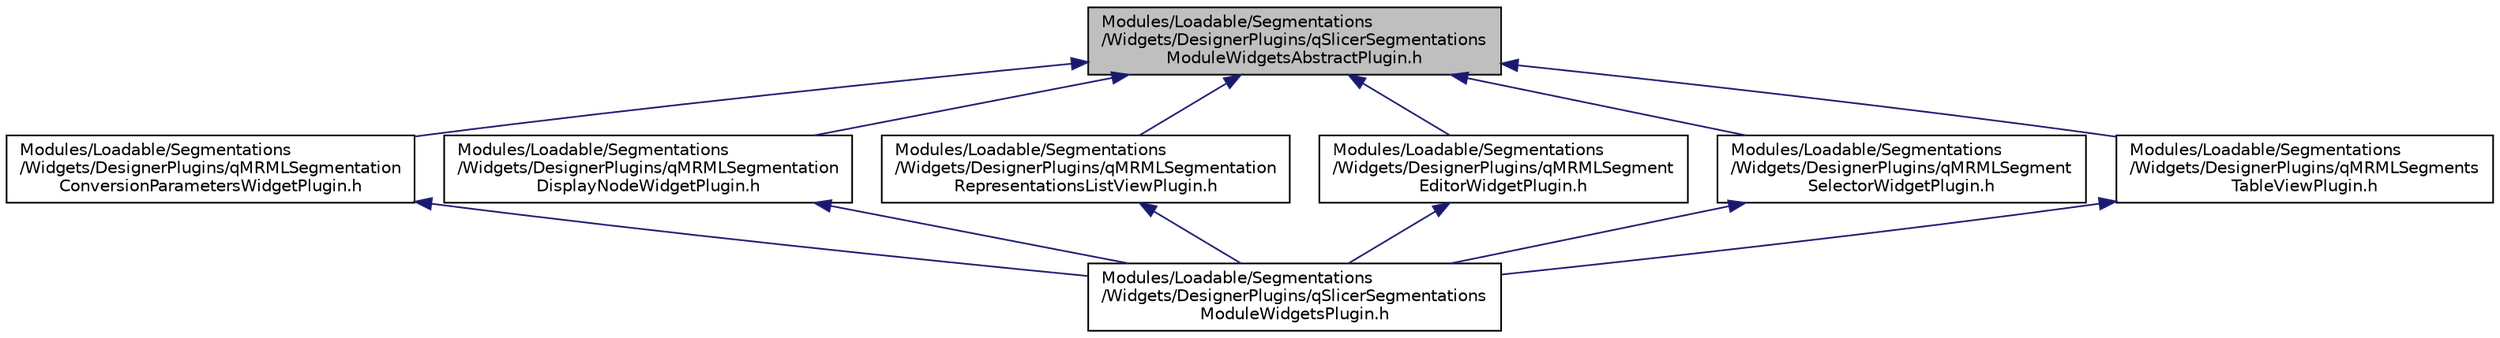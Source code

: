 digraph "Modules/Loadable/Segmentations/Widgets/DesignerPlugins/qSlicerSegmentationsModuleWidgetsAbstractPlugin.h"
{
  bgcolor="transparent";
  edge [fontname="Helvetica",fontsize="10",labelfontname="Helvetica",labelfontsize="10"];
  node [fontname="Helvetica",fontsize="10",shape=record];
  Node4 [label="Modules/Loadable/Segmentations\l/Widgets/DesignerPlugins/qSlicerSegmentations\lModuleWidgetsAbstractPlugin.h",height=0.2,width=0.4,color="black", fillcolor="grey75", style="filled", fontcolor="black"];
  Node4 -> Node5 [dir="back",color="midnightblue",fontsize="10",style="solid",fontname="Helvetica"];
  Node5 [label="Modules/Loadable/Segmentations\l/Widgets/DesignerPlugins/qMRMLSegmentation\lConversionParametersWidgetPlugin.h",height=0.2,width=0.4,color="black",URL="$qMRMLSegmentationConversionParametersWidgetPlugin_8h.html"];
  Node5 -> Node6 [dir="back",color="midnightblue",fontsize="10",style="solid",fontname="Helvetica"];
  Node6 [label="Modules/Loadable/Segmentations\l/Widgets/DesignerPlugins/qSlicerSegmentations\lModuleWidgetsPlugin.h",height=0.2,width=0.4,color="black",URL="$qSlicerSegmentationsModuleWidgetsPlugin_8h.html"];
  Node4 -> Node7 [dir="back",color="midnightblue",fontsize="10",style="solid",fontname="Helvetica"];
  Node7 [label="Modules/Loadable/Segmentations\l/Widgets/DesignerPlugins/qMRMLSegmentation\lDisplayNodeWidgetPlugin.h",height=0.2,width=0.4,color="black",URL="$qMRMLSegmentationDisplayNodeWidgetPlugin_8h.html"];
  Node7 -> Node6 [dir="back",color="midnightblue",fontsize="10",style="solid",fontname="Helvetica"];
  Node4 -> Node8 [dir="back",color="midnightblue",fontsize="10",style="solid",fontname="Helvetica"];
  Node8 [label="Modules/Loadable/Segmentations\l/Widgets/DesignerPlugins/qMRMLSegmentation\lRepresentationsListViewPlugin.h",height=0.2,width=0.4,color="black",URL="$qMRMLSegmentationRepresentationsListViewPlugin_8h.html"];
  Node8 -> Node6 [dir="back",color="midnightblue",fontsize="10",style="solid",fontname="Helvetica"];
  Node4 -> Node9 [dir="back",color="midnightblue",fontsize="10",style="solid",fontname="Helvetica"];
  Node9 [label="Modules/Loadable/Segmentations\l/Widgets/DesignerPlugins/qMRMLSegment\lEditorWidgetPlugin.h",height=0.2,width=0.4,color="black",URL="$qMRMLSegmentEditorWidgetPlugin_8h.html"];
  Node9 -> Node6 [dir="back",color="midnightblue",fontsize="10",style="solid",fontname="Helvetica"];
  Node4 -> Node10 [dir="back",color="midnightblue",fontsize="10",style="solid",fontname="Helvetica"];
  Node10 [label="Modules/Loadable/Segmentations\l/Widgets/DesignerPlugins/qMRMLSegment\lSelectorWidgetPlugin.h",height=0.2,width=0.4,color="black",URL="$qMRMLSegmentSelectorWidgetPlugin_8h.html"];
  Node10 -> Node6 [dir="back",color="midnightblue",fontsize="10",style="solid",fontname="Helvetica"];
  Node4 -> Node11 [dir="back",color="midnightblue",fontsize="10",style="solid",fontname="Helvetica"];
  Node11 [label="Modules/Loadable/Segmentations\l/Widgets/DesignerPlugins/qMRMLSegments\lTableViewPlugin.h",height=0.2,width=0.4,color="black",URL="$qMRMLSegmentsTableViewPlugin_8h.html"];
  Node11 -> Node6 [dir="back",color="midnightblue",fontsize="10",style="solid",fontname="Helvetica"];
}
